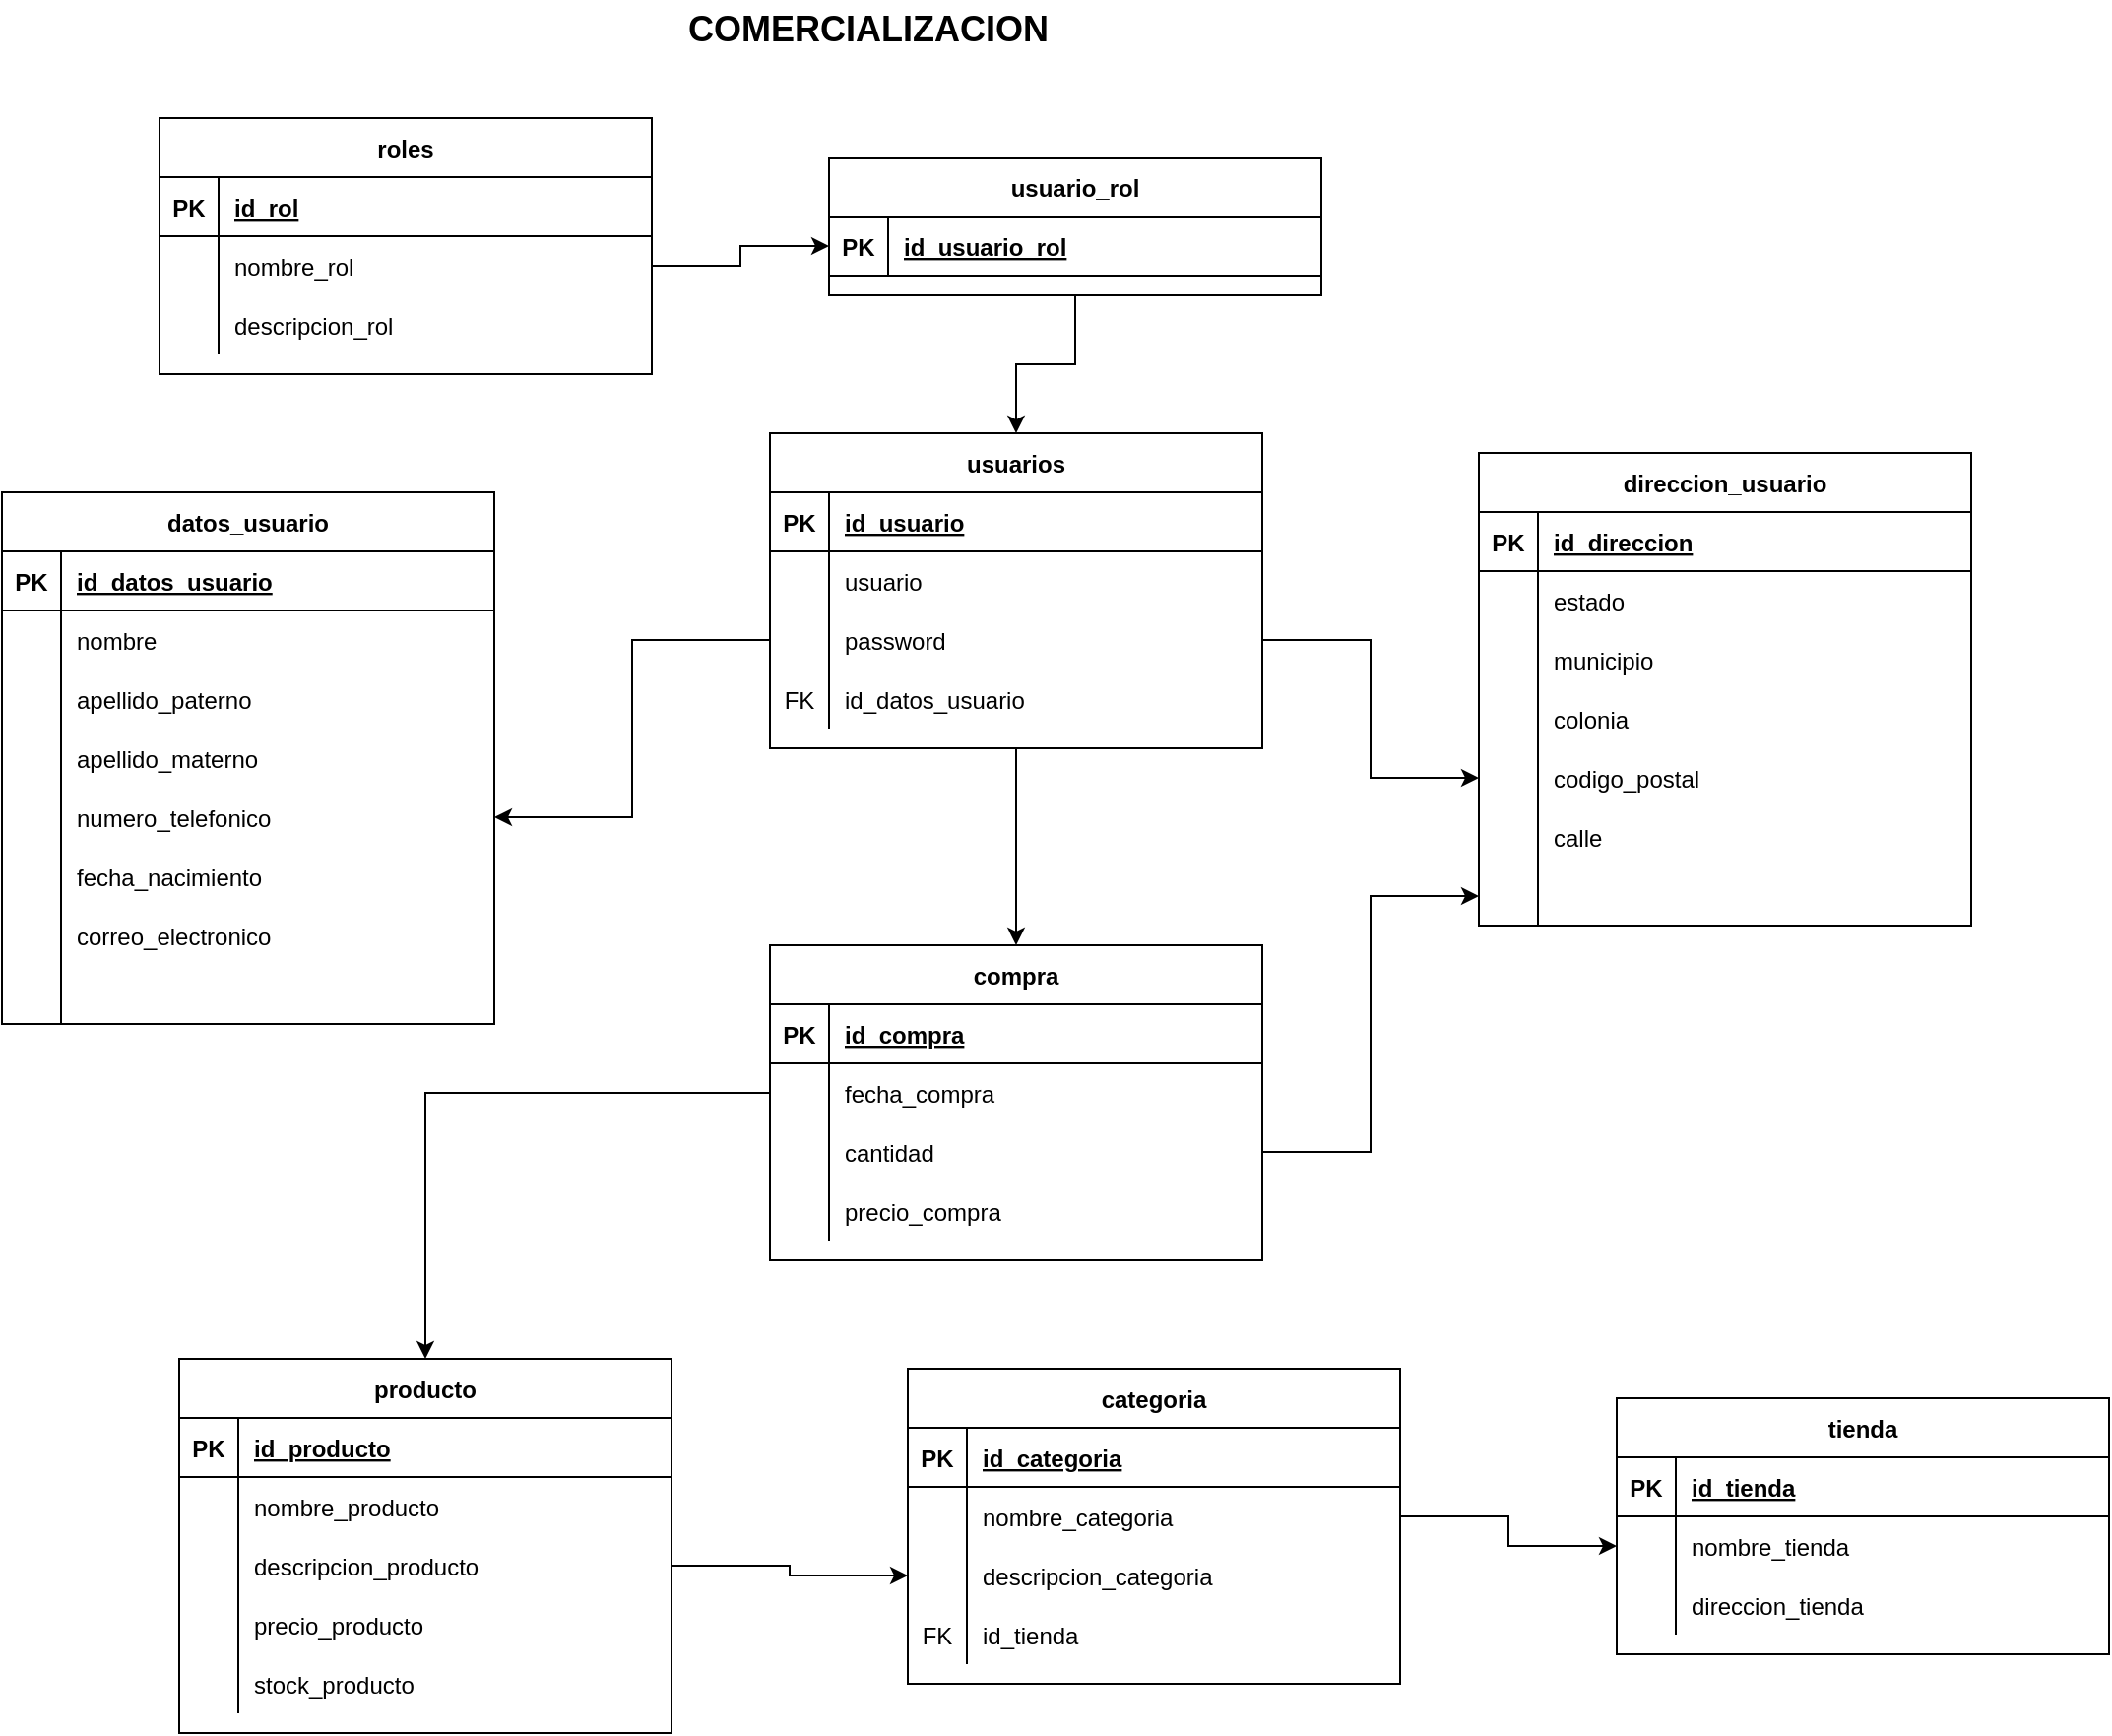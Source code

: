 <mxfile version="18.2.0" type="device"><diagram id="E3_RmDXBZIFgcLxeBBg-" name="Page-1"><mxGraphModel dx="1108" dy="482" grid="1" gridSize="10" guides="1" tooltips="1" connect="1" arrows="1" fold="1" page="1" pageScale="1" pageWidth="850" pageHeight="1100" math="0" shadow="0" extFonts="Permanent Marker^https://fonts.googleapis.com/css?family=Permanent+Marker"><root><mxCell id="0"/><mxCell id="1" parent="0"/><mxCell id="ypUv9PAJulXquZv0Uv5k-9" style="edgeStyle=orthogonalEdgeStyle;rounded=0;orthogonalLoop=1;jettySize=auto;html=1;exitX=0.5;exitY=1;exitDx=0;exitDy=0;entryX=0.5;entryY=0;entryDx=0;entryDy=0;" parent="1" source="C-vyLk0tnHw3VtMMgP7b-13" target="yw0aha5kD6d9BpJVE51j-119" edge="1"><mxGeometry relative="1" as="geometry"/></mxCell><mxCell id="C-vyLk0tnHw3VtMMgP7b-13" value="usuarios" style="shape=table;startSize=30;container=1;collapsible=1;childLayout=tableLayout;fixedRows=1;rowLines=0;fontStyle=1;align=center;resizeLast=1;" parent="1" vertex="1"><mxGeometry x="440" y="250" width="250" height="160" as="geometry"><mxRectangle x="100" y="260" width="80" height="30" as="alternateBounds"/></mxGeometry></mxCell><mxCell id="C-vyLk0tnHw3VtMMgP7b-14" value="" style="shape=partialRectangle;collapsible=0;dropTarget=0;pointerEvents=0;fillColor=none;points=[[0,0.5],[1,0.5]];portConstraint=eastwest;top=0;left=0;right=0;bottom=1;" parent="C-vyLk0tnHw3VtMMgP7b-13" vertex="1"><mxGeometry y="30" width="250" height="30" as="geometry"/></mxCell><mxCell id="C-vyLk0tnHw3VtMMgP7b-15" value="PK" style="shape=partialRectangle;overflow=hidden;connectable=0;fillColor=none;top=0;left=0;bottom=0;right=0;fontStyle=1;" parent="C-vyLk0tnHw3VtMMgP7b-14" vertex="1"><mxGeometry width="30" height="30" as="geometry"><mxRectangle width="30" height="30" as="alternateBounds"/></mxGeometry></mxCell><mxCell id="C-vyLk0tnHw3VtMMgP7b-16" value="id_usuario" style="shape=partialRectangle;overflow=hidden;connectable=0;fillColor=none;top=0;left=0;bottom=0;right=0;align=left;spacingLeft=6;fontStyle=5;" parent="C-vyLk0tnHw3VtMMgP7b-14" vertex="1"><mxGeometry x="30" width="220" height="30" as="geometry"><mxRectangle width="220" height="30" as="alternateBounds"/></mxGeometry></mxCell><mxCell id="C-vyLk0tnHw3VtMMgP7b-17" value="" style="shape=partialRectangle;collapsible=0;dropTarget=0;pointerEvents=0;fillColor=none;points=[[0,0.5],[1,0.5]];portConstraint=eastwest;top=0;left=0;right=0;bottom=0;" parent="C-vyLk0tnHw3VtMMgP7b-13" vertex="1"><mxGeometry y="60" width="250" height="30" as="geometry"/></mxCell><mxCell id="C-vyLk0tnHw3VtMMgP7b-18" value="" style="shape=partialRectangle;overflow=hidden;connectable=0;fillColor=none;top=0;left=0;bottom=0;right=0;" parent="C-vyLk0tnHw3VtMMgP7b-17" vertex="1"><mxGeometry width="30" height="30" as="geometry"><mxRectangle width="30" height="30" as="alternateBounds"/></mxGeometry></mxCell><mxCell id="C-vyLk0tnHw3VtMMgP7b-19" value="usuario" style="shape=partialRectangle;overflow=hidden;connectable=0;fillColor=none;top=0;left=0;bottom=0;right=0;align=left;spacingLeft=6;" parent="C-vyLk0tnHw3VtMMgP7b-17" vertex="1"><mxGeometry x="30" width="220" height="30" as="geometry"><mxRectangle width="220" height="30" as="alternateBounds"/></mxGeometry></mxCell><mxCell id="ypUv9PAJulXquZv0Uv5k-4" value="" style="shape=partialRectangle;collapsible=0;dropTarget=0;pointerEvents=0;fillColor=none;points=[[0,0.5],[1,0.5]];portConstraint=eastwest;top=0;left=0;right=0;bottom=0;" parent="C-vyLk0tnHw3VtMMgP7b-13" vertex="1"><mxGeometry y="90" width="250" height="30" as="geometry"/></mxCell><mxCell id="ypUv9PAJulXquZv0Uv5k-5" value="" style="shape=partialRectangle;overflow=hidden;connectable=0;fillColor=none;top=0;left=0;bottom=0;right=0;" parent="ypUv9PAJulXquZv0Uv5k-4" vertex="1"><mxGeometry width="30" height="30" as="geometry"><mxRectangle width="30" height="30" as="alternateBounds"/></mxGeometry></mxCell><mxCell id="ypUv9PAJulXquZv0Uv5k-6" value="password" style="shape=partialRectangle;overflow=hidden;connectable=0;fillColor=none;top=0;left=0;bottom=0;right=0;align=left;spacingLeft=6;" parent="ypUv9PAJulXquZv0Uv5k-4" vertex="1"><mxGeometry x="30" width="220" height="30" as="geometry"><mxRectangle width="220" height="30" as="alternateBounds"/></mxGeometry></mxCell><mxCell id="C-vyLk0tnHw3VtMMgP7b-20" value="" style="shape=partialRectangle;collapsible=0;dropTarget=0;pointerEvents=0;fillColor=none;points=[[0,0.5],[1,0.5]];portConstraint=eastwest;top=0;left=0;right=0;bottom=0;" parent="C-vyLk0tnHw3VtMMgP7b-13" vertex="1"><mxGeometry y="120" width="250" height="30" as="geometry"/></mxCell><mxCell id="C-vyLk0tnHw3VtMMgP7b-21" value="FK" style="shape=partialRectangle;overflow=hidden;connectable=0;fillColor=none;top=0;left=0;bottom=0;right=0;" parent="C-vyLk0tnHw3VtMMgP7b-20" vertex="1"><mxGeometry width="30" height="30" as="geometry"><mxRectangle width="30" height="30" as="alternateBounds"/></mxGeometry></mxCell><mxCell id="C-vyLk0tnHw3VtMMgP7b-22" value="id_datos_usuario" style="shape=partialRectangle;overflow=hidden;connectable=0;fillColor=none;top=0;left=0;bottom=0;right=0;align=left;spacingLeft=6;" parent="C-vyLk0tnHw3VtMMgP7b-20" vertex="1"><mxGeometry x="30" width="220" height="30" as="geometry"><mxRectangle width="220" height="30" as="alternateBounds"/></mxGeometry></mxCell><mxCell id="yw0aha5kD6d9BpJVE51j-1" value="&lt;font style=&quot;vertical-align: inherit&quot;&gt;&lt;font style=&quot;vertical-align: inherit&quot;&gt;&lt;font style=&quot;vertical-align: inherit&quot;&gt;&lt;font style=&quot;vertical-align: inherit&quot;&gt;&lt;font style=&quot;vertical-align: inherit&quot;&gt;&lt;font style=&quot;vertical-align: inherit ; font-size: 18px&quot;&gt;&lt;b&gt;COMERCIALIZACION&lt;/b&gt;&lt;/font&gt;&lt;/font&gt;&lt;/font&gt;&lt;/font&gt;&lt;/font&gt;&lt;/font&gt;" style="text;html=1;strokeColor=none;fillColor=none;align=center;verticalAlign=middle;whiteSpace=wrap;rounded=0;" parent="1" vertex="1"><mxGeometry x="430" y="30" width="120" height="30" as="geometry"/></mxCell><mxCell id="yw0aha5kD6d9BpJVE51j-21" value="datos_usuario" style="shape=table;startSize=30;container=1;collapsible=1;childLayout=tableLayout;fixedRows=1;rowLines=0;fontStyle=1;align=center;resizeLast=1;" parent="1" vertex="1"><mxGeometry x="50" y="280" width="250" height="270" as="geometry"><mxRectangle x="110" y="440" width="110" height="30" as="alternateBounds"/></mxGeometry></mxCell><mxCell id="yw0aha5kD6d9BpJVE51j-22" value="" style="shape=partialRectangle;collapsible=0;dropTarget=0;pointerEvents=0;fillColor=none;points=[[0,0.5],[1,0.5]];portConstraint=eastwest;top=0;left=0;right=0;bottom=1;" parent="yw0aha5kD6d9BpJVE51j-21" vertex="1"><mxGeometry y="30" width="250" height="30" as="geometry"/></mxCell><mxCell id="yw0aha5kD6d9BpJVE51j-23" value="PK" style="shape=partialRectangle;overflow=hidden;connectable=0;fillColor=none;top=0;left=0;bottom=0;right=0;fontStyle=1;" parent="yw0aha5kD6d9BpJVE51j-22" vertex="1"><mxGeometry width="30" height="30" as="geometry"><mxRectangle width="30" height="30" as="alternateBounds"/></mxGeometry></mxCell><mxCell id="yw0aha5kD6d9BpJVE51j-24" value="id_datos_usuario" style="shape=partialRectangle;overflow=hidden;connectable=0;fillColor=none;top=0;left=0;bottom=0;right=0;align=left;spacingLeft=6;fontStyle=5;" parent="yw0aha5kD6d9BpJVE51j-22" vertex="1"><mxGeometry x="30" width="220" height="30" as="geometry"><mxRectangle width="220" height="30" as="alternateBounds"/></mxGeometry></mxCell><mxCell id="yw0aha5kD6d9BpJVE51j-25" value="" style="shape=partialRectangle;collapsible=0;dropTarget=0;pointerEvents=0;fillColor=none;points=[[0,0.5],[1,0.5]];portConstraint=eastwest;top=0;left=0;right=0;bottom=0;" parent="yw0aha5kD6d9BpJVE51j-21" vertex="1"><mxGeometry y="60" width="250" height="30" as="geometry"/></mxCell><mxCell id="yw0aha5kD6d9BpJVE51j-26" value="" style="shape=partialRectangle;overflow=hidden;connectable=0;fillColor=none;top=0;left=0;bottom=0;right=0;" parent="yw0aha5kD6d9BpJVE51j-25" vertex="1"><mxGeometry width="30" height="30" as="geometry"><mxRectangle width="30" height="30" as="alternateBounds"/></mxGeometry></mxCell><mxCell id="yw0aha5kD6d9BpJVE51j-27" value="nombre" style="shape=partialRectangle;overflow=hidden;connectable=0;fillColor=none;top=0;left=0;bottom=0;right=0;align=left;spacingLeft=6;" parent="yw0aha5kD6d9BpJVE51j-25" vertex="1"><mxGeometry x="30" width="220" height="30" as="geometry"><mxRectangle width="220" height="30" as="alternateBounds"/></mxGeometry></mxCell><mxCell id="yw0aha5kD6d9BpJVE51j-28" value="" style="shape=partialRectangle;collapsible=0;dropTarget=0;pointerEvents=0;fillColor=none;points=[[0,0.5],[1,0.5]];portConstraint=eastwest;top=0;left=0;right=0;bottom=0;" parent="yw0aha5kD6d9BpJVE51j-21" vertex="1"><mxGeometry y="90" width="250" height="30" as="geometry"/></mxCell><mxCell id="yw0aha5kD6d9BpJVE51j-29" value="" style="shape=partialRectangle;overflow=hidden;connectable=0;fillColor=none;top=0;left=0;bottom=0;right=0;" parent="yw0aha5kD6d9BpJVE51j-28" vertex="1"><mxGeometry width="30" height="30" as="geometry"><mxRectangle width="30" height="30" as="alternateBounds"/></mxGeometry></mxCell><mxCell id="yw0aha5kD6d9BpJVE51j-30" value="apellido_paterno" style="shape=partialRectangle;overflow=hidden;connectable=0;fillColor=none;top=0;left=0;bottom=0;right=0;align=left;spacingLeft=6;" parent="yw0aha5kD6d9BpJVE51j-28" vertex="1"><mxGeometry x="30" width="220" height="30" as="geometry"><mxRectangle width="220" height="30" as="alternateBounds"/></mxGeometry></mxCell><mxCell id="yw0aha5kD6d9BpJVE51j-37" value="" style="shape=partialRectangle;collapsible=0;dropTarget=0;pointerEvents=0;fillColor=none;points=[[0,0.5],[1,0.5]];portConstraint=eastwest;top=0;left=0;right=0;bottom=0;" parent="yw0aha5kD6d9BpJVE51j-21" vertex="1"><mxGeometry y="120" width="250" height="30" as="geometry"/></mxCell><mxCell id="yw0aha5kD6d9BpJVE51j-38" value="" style="shape=partialRectangle;overflow=hidden;connectable=0;fillColor=none;top=0;left=0;bottom=0;right=0;" parent="yw0aha5kD6d9BpJVE51j-37" vertex="1"><mxGeometry width="30" height="30" as="geometry"><mxRectangle width="30" height="30" as="alternateBounds"/></mxGeometry></mxCell><mxCell id="yw0aha5kD6d9BpJVE51j-39" value="apellido_materno" style="shape=partialRectangle;overflow=hidden;connectable=0;fillColor=none;top=0;left=0;bottom=0;right=0;align=left;spacingLeft=6;" parent="yw0aha5kD6d9BpJVE51j-37" vertex="1"><mxGeometry x="30" width="220" height="30" as="geometry"><mxRectangle width="220" height="30" as="alternateBounds"/></mxGeometry></mxCell><mxCell id="yw0aha5kD6d9BpJVE51j-40" value="" style="shape=partialRectangle;collapsible=0;dropTarget=0;pointerEvents=0;fillColor=none;points=[[0,0.5],[1,0.5]];portConstraint=eastwest;top=0;left=0;right=0;bottom=0;" parent="yw0aha5kD6d9BpJVE51j-21" vertex="1"><mxGeometry y="150" width="250" height="30" as="geometry"/></mxCell><mxCell id="yw0aha5kD6d9BpJVE51j-41" value="" style="shape=partialRectangle;overflow=hidden;connectable=0;fillColor=none;top=0;left=0;bottom=0;right=0;" parent="yw0aha5kD6d9BpJVE51j-40" vertex="1"><mxGeometry width="30" height="30" as="geometry"><mxRectangle width="30" height="30" as="alternateBounds"/></mxGeometry></mxCell><mxCell id="yw0aha5kD6d9BpJVE51j-42" value="numero_telefonico" style="shape=partialRectangle;overflow=hidden;connectable=0;fillColor=none;top=0;left=0;bottom=0;right=0;align=left;spacingLeft=6;" parent="yw0aha5kD6d9BpJVE51j-40" vertex="1"><mxGeometry x="30" width="220" height="30" as="geometry"><mxRectangle width="220" height="30" as="alternateBounds"/></mxGeometry></mxCell><mxCell id="yw0aha5kD6d9BpJVE51j-43" value="" style="shape=partialRectangle;collapsible=0;dropTarget=0;pointerEvents=0;fillColor=none;points=[[0,0.5],[1,0.5]];portConstraint=eastwest;top=0;left=0;right=0;bottom=0;" parent="yw0aha5kD6d9BpJVE51j-21" vertex="1"><mxGeometry y="180" width="250" height="30" as="geometry"/></mxCell><mxCell id="yw0aha5kD6d9BpJVE51j-44" value="" style="shape=partialRectangle;overflow=hidden;connectable=0;fillColor=none;top=0;left=0;bottom=0;right=0;" parent="yw0aha5kD6d9BpJVE51j-43" vertex="1"><mxGeometry width="30" height="30" as="geometry"><mxRectangle width="30" height="30" as="alternateBounds"/></mxGeometry></mxCell><mxCell id="yw0aha5kD6d9BpJVE51j-45" value="fecha_nacimiento" style="shape=partialRectangle;overflow=hidden;connectable=0;fillColor=none;top=0;left=0;bottom=0;right=0;align=left;spacingLeft=6;" parent="yw0aha5kD6d9BpJVE51j-43" vertex="1"><mxGeometry x="30" width="220" height="30" as="geometry"><mxRectangle width="220" height="30" as="alternateBounds"/></mxGeometry></mxCell><mxCell id="__4eElcC8WLrM_t5o0QU-30" value="" style="shape=partialRectangle;collapsible=0;dropTarget=0;pointerEvents=0;fillColor=none;points=[[0,0.5],[1,0.5]];portConstraint=eastwest;top=0;left=0;right=0;bottom=0;" parent="yw0aha5kD6d9BpJVE51j-21" vertex="1"><mxGeometry y="210" width="250" height="30" as="geometry"/></mxCell><mxCell id="__4eElcC8WLrM_t5o0QU-31" value="" style="shape=partialRectangle;overflow=hidden;connectable=0;fillColor=none;top=0;left=0;bottom=0;right=0;" parent="__4eElcC8WLrM_t5o0QU-30" vertex="1"><mxGeometry width="30" height="30" as="geometry"><mxRectangle width="30" height="30" as="alternateBounds"/></mxGeometry></mxCell><mxCell id="__4eElcC8WLrM_t5o0QU-32" value="correo_electronico" style="shape=partialRectangle;overflow=hidden;connectable=0;fillColor=none;top=0;left=0;bottom=0;right=0;align=left;spacingLeft=6;" parent="__4eElcC8WLrM_t5o0QU-30" vertex="1"><mxGeometry x="30" width="220" height="30" as="geometry"><mxRectangle width="220" height="30" as="alternateBounds"/></mxGeometry></mxCell><mxCell id="yw0aha5kD6d9BpJVE51j-34" value="" style="shape=partialRectangle;collapsible=0;dropTarget=0;pointerEvents=0;fillColor=none;points=[[0,0.5],[1,0.5]];portConstraint=eastwest;top=0;left=0;right=0;bottom=0;" parent="yw0aha5kD6d9BpJVE51j-21" vertex="1"><mxGeometry y="240" width="250" height="30" as="geometry"/></mxCell><mxCell id="yw0aha5kD6d9BpJVE51j-35" value="" style="shape=partialRectangle;overflow=hidden;connectable=0;fillColor=none;top=0;left=0;bottom=0;right=0;" parent="yw0aha5kD6d9BpJVE51j-34" vertex="1"><mxGeometry width="30" height="30" as="geometry"><mxRectangle width="30" height="30" as="alternateBounds"/></mxGeometry></mxCell><mxCell id="yw0aha5kD6d9BpJVE51j-36" value="" style="shape=partialRectangle;overflow=hidden;connectable=0;fillColor=none;top=0;left=0;bottom=0;right=0;align=left;spacingLeft=6;" parent="yw0aha5kD6d9BpJVE51j-34" vertex="1"><mxGeometry x="30" width="220" height="30" as="geometry"><mxRectangle width="220" height="30" as="alternateBounds"/></mxGeometry></mxCell><mxCell id="yw0aha5kD6d9BpJVE51j-47" value="direccion_usuario" style="shape=table;startSize=30;container=1;collapsible=1;childLayout=tableLayout;fixedRows=1;rowLines=0;fontStyle=1;align=center;resizeLast=1;" parent="1" vertex="1"><mxGeometry x="800" y="260" width="250" height="240" as="geometry"><mxRectangle x="810" y="390" width="140" height="30" as="alternateBounds"/></mxGeometry></mxCell><mxCell id="yw0aha5kD6d9BpJVE51j-48" value="" style="shape=partialRectangle;collapsible=0;dropTarget=0;pointerEvents=0;fillColor=none;points=[[0,0.5],[1,0.5]];portConstraint=eastwest;top=0;left=0;right=0;bottom=1;" parent="yw0aha5kD6d9BpJVE51j-47" vertex="1"><mxGeometry y="30" width="250" height="30" as="geometry"/></mxCell><mxCell id="yw0aha5kD6d9BpJVE51j-49" value="PK" style="shape=partialRectangle;overflow=hidden;connectable=0;fillColor=none;top=0;left=0;bottom=0;right=0;fontStyle=1;" parent="yw0aha5kD6d9BpJVE51j-48" vertex="1"><mxGeometry width="30" height="30" as="geometry"><mxRectangle width="30" height="30" as="alternateBounds"/></mxGeometry></mxCell><mxCell id="yw0aha5kD6d9BpJVE51j-50" value="id_direccion" style="shape=partialRectangle;overflow=hidden;connectable=0;fillColor=none;top=0;left=0;bottom=0;right=0;align=left;spacingLeft=6;fontStyle=5;" parent="yw0aha5kD6d9BpJVE51j-48" vertex="1"><mxGeometry x="30" width="220" height="30" as="geometry"><mxRectangle width="220" height="30" as="alternateBounds"/></mxGeometry></mxCell><mxCell id="yw0aha5kD6d9BpJVE51j-51" value="" style="shape=partialRectangle;collapsible=0;dropTarget=0;pointerEvents=0;fillColor=none;points=[[0,0.5],[1,0.5]];portConstraint=eastwest;top=0;left=0;right=0;bottom=0;" parent="yw0aha5kD6d9BpJVE51j-47" vertex="1"><mxGeometry y="60" width="250" height="30" as="geometry"/></mxCell><mxCell id="yw0aha5kD6d9BpJVE51j-52" value="" style="shape=partialRectangle;overflow=hidden;connectable=0;fillColor=none;top=0;left=0;bottom=0;right=0;" parent="yw0aha5kD6d9BpJVE51j-51" vertex="1"><mxGeometry width="30" height="30" as="geometry"><mxRectangle width="30" height="30" as="alternateBounds"/></mxGeometry></mxCell><mxCell id="yw0aha5kD6d9BpJVE51j-53" value="estado" style="shape=partialRectangle;overflow=hidden;connectable=0;fillColor=none;top=0;left=0;bottom=0;right=0;align=left;spacingLeft=6;" parent="yw0aha5kD6d9BpJVE51j-51" vertex="1"><mxGeometry x="30" width="220" height="30" as="geometry"><mxRectangle width="220" height="30" as="alternateBounds"/></mxGeometry></mxCell><mxCell id="yw0aha5kD6d9BpJVE51j-54" value="" style="shape=partialRectangle;collapsible=0;dropTarget=0;pointerEvents=0;fillColor=none;points=[[0,0.5],[1,0.5]];portConstraint=eastwest;top=0;left=0;right=0;bottom=0;" parent="yw0aha5kD6d9BpJVE51j-47" vertex="1"><mxGeometry y="90" width="250" height="30" as="geometry"/></mxCell><mxCell id="yw0aha5kD6d9BpJVE51j-55" value="" style="shape=partialRectangle;overflow=hidden;connectable=0;fillColor=none;top=0;left=0;bottom=0;right=0;" parent="yw0aha5kD6d9BpJVE51j-54" vertex="1"><mxGeometry width="30" height="30" as="geometry"><mxRectangle width="30" height="30" as="alternateBounds"/></mxGeometry></mxCell><mxCell id="yw0aha5kD6d9BpJVE51j-56" value="municipio" style="shape=partialRectangle;overflow=hidden;connectable=0;fillColor=none;top=0;left=0;bottom=0;right=0;align=left;spacingLeft=6;" parent="yw0aha5kD6d9BpJVE51j-54" vertex="1"><mxGeometry x="30" width="220" height="30" as="geometry"><mxRectangle width="220" height="30" as="alternateBounds"/></mxGeometry></mxCell><mxCell id="yw0aha5kD6d9BpJVE51j-63" value="" style="shape=partialRectangle;collapsible=0;dropTarget=0;pointerEvents=0;fillColor=none;points=[[0,0.5],[1,0.5]];portConstraint=eastwest;top=0;left=0;right=0;bottom=0;" parent="yw0aha5kD6d9BpJVE51j-47" vertex="1"><mxGeometry y="120" width="250" height="30" as="geometry"/></mxCell><mxCell id="yw0aha5kD6d9BpJVE51j-64" value="" style="shape=partialRectangle;overflow=hidden;connectable=0;fillColor=none;top=0;left=0;bottom=0;right=0;" parent="yw0aha5kD6d9BpJVE51j-63" vertex="1"><mxGeometry width="30" height="30" as="geometry"><mxRectangle width="30" height="30" as="alternateBounds"/></mxGeometry></mxCell><mxCell id="yw0aha5kD6d9BpJVE51j-65" value="colonia" style="shape=partialRectangle;overflow=hidden;connectable=0;fillColor=none;top=0;left=0;bottom=0;right=0;align=left;spacingLeft=6;" parent="yw0aha5kD6d9BpJVE51j-63" vertex="1"><mxGeometry x="30" width="220" height="30" as="geometry"><mxRectangle width="220" height="30" as="alternateBounds"/></mxGeometry></mxCell><mxCell id="yw0aha5kD6d9BpJVE51j-69" value="" style="shape=partialRectangle;collapsible=0;dropTarget=0;pointerEvents=0;fillColor=none;points=[[0,0.5],[1,0.5]];portConstraint=eastwest;top=0;left=0;right=0;bottom=0;" parent="yw0aha5kD6d9BpJVE51j-47" vertex="1"><mxGeometry y="150" width="250" height="30" as="geometry"/></mxCell><mxCell id="yw0aha5kD6d9BpJVE51j-70" value="" style="shape=partialRectangle;overflow=hidden;connectable=0;fillColor=none;top=0;left=0;bottom=0;right=0;" parent="yw0aha5kD6d9BpJVE51j-69" vertex="1"><mxGeometry width="30" height="30" as="geometry"><mxRectangle width="30" height="30" as="alternateBounds"/></mxGeometry></mxCell><mxCell id="yw0aha5kD6d9BpJVE51j-71" value="codigo_postal" style="shape=partialRectangle;overflow=hidden;connectable=0;fillColor=none;top=0;left=0;bottom=0;right=0;align=left;spacingLeft=6;" parent="yw0aha5kD6d9BpJVE51j-69" vertex="1"><mxGeometry x="30" width="220" height="30" as="geometry"><mxRectangle width="220" height="30" as="alternateBounds"/></mxGeometry></mxCell><mxCell id="yw0aha5kD6d9BpJVE51j-72" value="" style="shape=partialRectangle;collapsible=0;dropTarget=0;pointerEvents=0;fillColor=none;points=[[0,0.5],[1,0.5]];portConstraint=eastwest;top=0;left=0;right=0;bottom=0;" parent="yw0aha5kD6d9BpJVE51j-47" vertex="1"><mxGeometry y="180" width="250" height="30" as="geometry"/></mxCell><mxCell id="yw0aha5kD6d9BpJVE51j-73" value="" style="shape=partialRectangle;overflow=hidden;connectable=0;fillColor=none;top=0;left=0;bottom=0;right=0;" parent="yw0aha5kD6d9BpJVE51j-72" vertex="1"><mxGeometry width="30" height="30" as="geometry"><mxRectangle width="30" height="30" as="alternateBounds"/></mxGeometry></mxCell><mxCell id="yw0aha5kD6d9BpJVE51j-74" value="calle" style="shape=partialRectangle;overflow=hidden;connectable=0;fillColor=none;top=0;left=0;bottom=0;right=0;align=left;spacingLeft=6;" parent="yw0aha5kD6d9BpJVE51j-72" vertex="1"><mxGeometry x="30" width="220" height="30" as="geometry"><mxRectangle width="220" height="30" as="alternateBounds"/></mxGeometry></mxCell><mxCell id="yw0aha5kD6d9BpJVE51j-57" value="" style="shape=partialRectangle;collapsible=0;dropTarget=0;pointerEvents=0;fillColor=none;points=[[0,0.5],[1,0.5]];portConstraint=eastwest;top=0;left=0;right=0;bottom=0;" parent="yw0aha5kD6d9BpJVE51j-47" vertex="1"><mxGeometry y="210" width="250" height="30" as="geometry"/></mxCell><mxCell id="yw0aha5kD6d9BpJVE51j-58" value="" style="shape=partialRectangle;overflow=hidden;connectable=0;fillColor=none;top=0;left=0;bottom=0;right=0;" parent="yw0aha5kD6d9BpJVE51j-57" vertex="1"><mxGeometry width="30" height="30" as="geometry"><mxRectangle width="30" height="30" as="alternateBounds"/></mxGeometry></mxCell><mxCell id="yw0aha5kD6d9BpJVE51j-59" value="" style="shape=partialRectangle;overflow=hidden;connectable=0;fillColor=none;top=0;left=0;bottom=0;right=0;align=left;spacingLeft=6;" parent="yw0aha5kD6d9BpJVE51j-57" vertex="1"><mxGeometry x="30" width="220" height="30" as="geometry"><mxRectangle width="220" height="30" as="alternateBounds"/></mxGeometry></mxCell><mxCell id="yw0aha5kD6d9BpJVE51j-76" value="tienda" style="shape=table;startSize=30;container=1;collapsible=1;childLayout=tableLayout;fixedRows=1;rowLines=0;fontStyle=1;align=center;resizeLast=1;" parent="1" vertex="1"><mxGeometry x="870" y="740" width="250" height="130" as="geometry"><mxRectangle x="110" y="780" width="70" height="30" as="alternateBounds"/></mxGeometry></mxCell><mxCell id="yw0aha5kD6d9BpJVE51j-77" value="" style="shape=partialRectangle;collapsible=0;dropTarget=0;pointerEvents=0;fillColor=none;points=[[0,0.5],[1,0.5]];portConstraint=eastwest;top=0;left=0;right=0;bottom=1;" parent="yw0aha5kD6d9BpJVE51j-76" vertex="1"><mxGeometry y="30" width="250" height="30" as="geometry"/></mxCell><mxCell id="yw0aha5kD6d9BpJVE51j-78" value="PK" style="shape=partialRectangle;overflow=hidden;connectable=0;fillColor=none;top=0;left=0;bottom=0;right=0;fontStyle=1;" parent="yw0aha5kD6d9BpJVE51j-77" vertex="1"><mxGeometry width="30" height="30" as="geometry"><mxRectangle width="30" height="30" as="alternateBounds"/></mxGeometry></mxCell><mxCell id="yw0aha5kD6d9BpJVE51j-79" value="id_tienda" style="shape=partialRectangle;overflow=hidden;connectable=0;fillColor=none;top=0;left=0;bottom=0;right=0;align=left;spacingLeft=6;fontStyle=5;" parent="yw0aha5kD6d9BpJVE51j-77" vertex="1"><mxGeometry x="30" width="220" height="30" as="geometry"><mxRectangle width="220" height="30" as="alternateBounds"/></mxGeometry></mxCell><mxCell id="yw0aha5kD6d9BpJVE51j-80" value="" style="shape=partialRectangle;collapsible=0;dropTarget=0;pointerEvents=0;fillColor=none;points=[[0,0.5],[1,0.5]];portConstraint=eastwest;top=0;left=0;right=0;bottom=0;" parent="yw0aha5kD6d9BpJVE51j-76" vertex="1"><mxGeometry y="60" width="250" height="30" as="geometry"/></mxCell><mxCell id="yw0aha5kD6d9BpJVE51j-81" value="" style="shape=partialRectangle;overflow=hidden;connectable=0;fillColor=none;top=0;left=0;bottom=0;right=0;" parent="yw0aha5kD6d9BpJVE51j-80" vertex="1"><mxGeometry width="30" height="30" as="geometry"><mxRectangle width="30" height="30" as="alternateBounds"/></mxGeometry></mxCell><mxCell id="yw0aha5kD6d9BpJVE51j-82" value="nombre_tienda" style="shape=partialRectangle;overflow=hidden;connectable=0;fillColor=none;top=0;left=0;bottom=0;right=0;align=left;spacingLeft=6;" parent="yw0aha5kD6d9BpJVE51j-80" vertex="1"><mxGeometry x="30" width="220" height="30" as="geometry"><mxRectangle width="220" height="30" as="alternateBounds"/></mxGeometry></mxCell><mxCell id="yw0aha5kD6d9BpJVE51j-83" value="" style="shape=partialRectangle;collapsible=0;dropTarget=0;pointerEvents=0;fillColor=none;points=[[0,0.5],[1,0.5]];portConstraint=eastwest;top=0;left=0;right=0;bottom=0;" parent="yw0aha5kD6d9BpJVE51j-76" vertex="1"><mxGeometry y="90" width="250" height="30" as="geometry"/></mxCell><mxCell id="yw0aha5kD6d9BpJVE51j-84" value="" style="shape=partialRectangle;overflow=hidden;connectable=0;fillColor=none;top=0;left=0;bottom=0;right=0;" parent="yw0aha5kD6d9BpJVE51j-83" vertex="1"><mxGeometry width="30" height="30" as="geometry"><mxRectangle width="30" height="30" as="alternateBounds"/></mxGeometry></mxCell><mxCell id="yw0aha5kD6d9BpJVE51j-85" value="direccion_tienda" style="shape=partialRectangle;overflow=hidden;connectable=0;fillColor=none;top=0;left=0;bottom=0;right=0;align=left;spacingLeft=6;" parent="yw0aha5kD6d9BpJVE51j-83" vertex="1"><mxGeometry x="30" width="220" height="30" as="geometry"><mxRectangle width="220" height="30" as="alternateBounds"/></mxGeometry></mxCell><mxCell id="yw0aha5kD6d9BpJVE51j-88" value="categoria" style="shape=table;startSize=30;container=1;collapsible=1;childLayout=tableLayout;fixedRows=1;rowLines=0;fontStyle=1;align=center;resizeLast=1;" parent="1" vertex="1"><mxGeometry x="510" y="725" width="250" height="160" as="geometry"><mxRectangle x="490" y="770" width="90" height="30" as="alternateBounds"/></mxGeometry></mxCell><mxCell id="yw0aha5kD6d9BpJVE51j-89" value="" style="shape=partialRectangle;collapsible=0;dropTarget=0;pointerEvents=0;fillColor=none;points=[[0,0.5],[1,0.5]];portConstraint=eastwest;top=0;left=0;right=0;bottom=1;" parent="yw0aha5kD6d9BpJVE51j-88" vertex="1"><mxGeometry y="30" width="250" height="30" as="geometry"/></mxCell><mxCell id="yw0aha5kD6d9BpJVE51j-90" value="PK" style="shape=partialRectangle;overflow=hidden;connectable=0;fillColor=none;top=0;left=0;bottom=0;right=0;fontStyle=1;" parent="yw0aha5kD6d9BpJVE51j-89" vertex="1"><mxGeometry width="30" height="30" as="geometry"><mxRectangle width="30" height="30" as="alternateBounds"/></mxGeometry></mxCell><mxCell id="yw0aha5kD6d9BpJVE51j-91" value="id_categoria" style="shape=partialRectangle;overflow=hidden;connectable=0;fillColor=none;top=0;left=0;bottom=0;right=0;align=left;spacingLeft=6;fontStyle=5;" parent="yw0aha5kD6d9BpJVE51j-89" vertex="1"><mxGeometry x="30" width="220" height="30" as="geometry"><mxRectangle width="220" height="30" as="alternateBounds"/></mxGeometry></mxCell><mxCell id="yw0aha5kD6d9BpJVE51j-92" value="" style="shape=partialRectangle;collapsible=0;dropTarget=0;pointerEvents=0;fillColor=none;points=[[0,0.5],[1,0.5]];portConstraint=eastwest;top=0;left=0;right=0;bottom=0;" parent="yw0aha5kD6d9BpJVE51j-88" vertex="1"><mxGeometry y="60" width="250" height="30" as="geometry"/></mxCell><mxCell id="yw0aha5kD6d9BpJVE51j-93" value="" style="shape=partialRectangle;overflow=hidden;connectable=0;fillColor=none;top=0;left=0;bottom=0;right=0;" parent="yw0aha5kD6d9BpJVE51j-92" vertex="1"><mxGeometry width="30" height="30" as="geometry"><mxRectangle width="30" height="30" as="alternateBounds"/></mxGeometry></mxCell><mxCell id="yw0aha5kD6d9BpJVE51j-94" value="nombre_categoria" style="shape=partialRectangle;overflow=hidden;connectable=0;fillColor=none;top=0;left=0;bottom=0;right=0;align=left;spacingLeft=6;" parent="yw0aha5kD6d9BpJVE51j-92" vertex="1"><mxGeometry x="30" width="220" height="30" as="geometry"><mxRectangle width="220" height="30" as="alternateBounds"/></mxGeometry></mxCell><mxCell id="yw0aha5kD6d9BpJVE51j-95" value="" style="shape=partialRectangle;collapsible=0;dropTarget=0;pointerEvents=0;fillColor=none;points=[[0,0.5],[1,0.5]];portConstraint=eastwest;top=0;left=0;right=0;bottom=0;" parent="yw0aha5kD6d9BpJVE51j-88" vertex="1"><mxGeometry y="90" width="250" height="30" as="geometry"/></mxCell><mxCell id="yw0aha5kD6d9BpJVE51j-96" value="" style="shape=partialRectangle;overflow=hidden;connectable=0;fillColor=none;top=0;left=0;bottom=0;right=0;" parent="yw0aha5kD6d9BpJVE51j-95" vertex="1"><mxGeometry width="30" height="30" as="geometry"><mxRectangle width="30" height="30" as="alternateBounds"/></mxGeometry></mxCell><mxCell id="yw0aha5kD6d9BpJVE51j-97" value="descripcion_categoria" style="shape=partialRectangle;overflow=hidden;connectable=0;fillColor=none;top=0;left=0;bottom=0;right=0;align=left;spacingLeft=6;" parent="yw0aha5kD6d9BpJVE51j-95" vertex="1"><mxGeometry x="30" width="220" height="30" as="geometry"><mxRectangle width="220" height="30" as="alternateBounds"/></mxGeometry></mxCell><mxCell id="yw0aha5kD6d9BpJVE51j-98" value="" style="shape=partialRectangle;collapsible=0;dropTarget=0;pointerEvents=0;fillColor=none;points=[[0,0.5],[1,0.5]];portConstraint=eastwest;top=0;left=0;right=0;bottom=0;" parent="yw0aha5kD6d9BpJVE51j-88" vertex="1"><mxGeometry y="120" width="250" height="30" as="geometry"/></mxCell><mxCell id="yw0aha5kD6d9BpJVE51j-99" value="FK" style="shape=partialRectangle;overflow=hidden;connectable=0;fillColor=none;top=0;left=0;bottom=0;right=0;" parent="yw0aha5kD6d9BpJVE51j-98" vertex="1"><mxGeometry width="30" height="30" as="geometry"><mxRectangle width="30" height="30" as="alternateBounds"/></mxGeometry></mxCell><mxCell id="yw0aha5kD6d9BpJVE51j-100" value="id_tienda" style="shape=partialRectangle;overflow=hidden;connectable=0;fillColor=none;top=0;left=0;bottom=0;right=0;align=left;spacingLeft=6;" parent="yw0aha5kD6d9BpJVE51j-98" vertex="1"><mxGeometry x="30" width="220" height="30" as="geometry"><mxRectangle width="220" height="30" as="alternateBounds"/></mxGeometry></mxCell><mxCell id="yw0aha5kD6d9BpJVE51j-102" value="producto" style="shape=table;startSize=30;container=1;collapsible=1;childLayout=tableLayout;fixedRows=1;rowLines=0;fontStyle=1;align=center;resizeLast=1;" parent="1" vertex="1"><mxGeometry x="140" y="720" width="250" height="190" as="geometry"><mxRectangle x="490" y="990" width="80" height="30" as="alternateBounds"/></mxGeometry></mxCell><mxCell id="yw0aha5kD6d9BpJVE51j-103" value="" style="shape=partialRectangle;collapsible=0;dropTarget=0;pointerEvents=0;fillColor=none;points=[[0,0.5],[1,0.5]];portConstraint=eastwest;top=0;left=0;right=0;bottom=1;" parent="yw0aha5kD6d9BpJVE51j-102" vertex="1"><mxGeometry y="30" width="250" height="30" as="geometry"/></mxCell><mxCell id="yw0aha5kD6d9BpJVE51j-104" value="PK" style="shape=partialRectangle;overflow=hidden;connectable=0;fillColor=none;top=0;left=0;bottom=0;right=0;fontStyle=1;" parent="yw0aha5kD6d9BpJVE51j-103" vertex="1"><mxGeometry width="30" height="30" as="geometry"><mxRectangle width="30" height="30" as="alternateBounds"/></mxGeometry></mxCell><mxCell id="yw0aha5kD6d9BpJVE51j-105" value="id_producto" style="shape=partialRectangle;overflow=hidden;connectable=0;fillColor=none;top=0;left=0;bottom=0;right=0;align=left;spacingLeft=6;fontStyle=5;" parent="yw0aha5kD6d9BpJVE51j-103" vertex="1"><mxGeometry x="30" width="220" height="30" as="geometry"><mxRectangle width="220" height="30" as="alternateBounds"/></mxGeometry></mxCell><mxCell id="yw0aha5kD6d9BpJVE51j-106" value="" style="shape=partialRectangle;collapsible=0;dropTarget=0;pointerEvents=0;fillColor=none;points=[[0,0.5],[1,0.5]];portConstraint=eastwest;top=0;left=0;right=0;bottom=0;" parent="yw0aha5kD6d9BpJVE51j-102" vertex="1"><mxGeometry y="60" width="250" height="30" as="geometry"/></mxCell><mxCell id="yw0aha5kD6d9BpJVE51j-107" value="" style="shape=partialRectangle;overflow=hidden;connectable=0;fillColor=none;top=0;left=0;bottom=0;right=0;" parent="yw0aha5kD6d9BpJVE51j-106" vertex="1"><mxGeometry width="30" height="30" as="geometry"><mxRectangle width="30" height="30" as="alternateBounds"/></mxGeometry></mxCell><mxCell id="yw0aha5kD6d9BpJVE51j-108" value="nombre_producto" style="shape=partialRectangle;overflow=hidden;connectable=0;fillColor=none;top=0;left=0;bottom=0;right=0;align=left;spacingLeft=6;" parent="yw0aha5kD6d9BpJVE51j-106" vertex="1"><mxGeometry x="30" width="220" height="30" as="geometry"><mxRectangle width="220" height="30" as="alternateBounds"/></mxGeometry></mxCell><mxCell id="yw0aha5kD6d9BpJVE51j-109" value="" style="shape=partialRectangle;collapsible=0;dropTarget=0;pointerEvents=0;fillColor=none;points=[[0,0.5],[1,0.5]];portConstraint=eastwest;top=0;left=0;right=0;bottom=0;" parent="yw0aha5kD6d9BpJVE51j-102" vertex="1"><mxGeometry y="90" width="250" height="30" as="geometry"/></mxCell><mxCell id="yw0aha5kD6d9BpJVE51j-110" value="" style="shape=partialRectangle;overflow=hidden;connectable=0;fillColor=none;top=0;left=0;bottom=0;right=0;" parent="yw0aha5kD6d9BpJVE51j-109" vertex="1"><mxGeometry width="30" height="30" as="geometry"><mxRectangle width="30" height="30" as="alternateBounds"/></mxGeometry></mxCell><mxCell id="yw0aha5kD6d9BpJVE51j-111" value="descripcion_producto" style="shape=partialRectangle;overflow=hidden;connectable=0;fillColor=none;top=0;left=0;bottom=0;right=0;align=left;spacingLeft=6;" parent="yw0aha5kD6d9BpJVE51j-109" vertex="1"><mxGeometry x="30" width="220" height="30" as="geometry"><mxRectangle width="220" height="30" as="alternateBounds"/></mxGeometry></mxCell><mxCell id="__4eElcC8WLrM_t5o0QU-3" value="" style="shape=partialRectangle;collapsible=0;dropTarget=0;pointerEvents=0;fillColor=none;points=[[0,0.5],[1,0.5]];portConstraint=eastwest;top=0;left=0;right=0;bottom=0;" parent="yw0aha5kD6d9BpJVE51j-102" vertex="1"><mxGeometry y="120" width="250" height="30" as="geometry"/></mxCell><mxCell id="__4eElcC8WLrM_t5o0QU-4" value="" style="shape=partialRectangle;overflow=hidden;connectable=0;fillColor=none;top=0;left=0;bottom=0;right=0;" parent="__4eElcC8WLrM_t5o0QU-3" vertex="1"><mxGeometry width="30" height="30" as="geometry"><mxRectangle width="30" height="30" as="alternateBounds"/></mxGeometry></mxCell><mxCell id="__4eElcC8WLrM_t5o0QU-5" value="precio_producto" style="shape=partialRectangle;overflow=hidden;connectable=0;fillColor=none;top=0;left=0;bottom=0;right=0;align=left;spacingLeft=6;" parent="__4eElcC8WLrM_t5o0QU-3" vertex="1"><mxGeometry x="30" width="220" height="30" as="geometry"><mxRectangle width="220" height="30" as="alternateBounds"/></mxGeometry></mxCell><mxCell id="yw0aha5kD6d9BpJVE51j-115" value="" style="shape=partialRectangle;collapsible=0;dropTarget=0;pointerEvents=0;fillColor=none;points=[[0,0.5],[1,0.5]];portConstraint=eastwest;top=0;left=0;right=0;bottom=0;" parent="yw0aha5kD6d9BpJVE51j-102" vertex="1"><mxGeometry y="150" width="250" height="30" as="geometry"/></mxCell><mxCell id="yw0aha5kD6d9BpJVE51j-116" value="" style="shape=partialRectangle;overflow=hidden;connectable=0;fillColor=none;top=0;left=0;bottom=0;right=0;" parent="yw0aha5kD6d9BpJVE51j-115" vertex="1"><mxGeometry width="30" height="30" as="geometry"><mxRectangle width="30" height="30" as="alternateBounds"/></mxGeometry></mxCell><mxCell id="yw0aha5kD6d9BpJVE51j-117" value="stock_producto" style="shape=partialRectangle;overflow=hidden;connectable=0;fillColor=none;top=0;left=0;bottom=0;right=0;align=left;spacingLeft=6;" parent="yw0aha5kD6d9BpJVE51j-115" vertex="1"><mxGeometry x="30" width="220" height="30" as="geometry"><mxRectangle width="220" height="30" as="alternateBounds"/></mxGeometry></mxCell><mxCell id="yw0aha5kD6d9BpJVE51j-119" value="compra" style="shape=table;startSize=30;container=1;collapsible=1;childLayout=tableLayout;fixedRows=1;rowLines=0;fontStyle=1;align=center;resizeLast=1;" parent="1" vertex="1"><mxGeometry x="440" y="510" width="250" height="160" as="geometry"><mxRectangle x="840" y="990" width="70" height="30" as="alternateBounds"/></mxGeometry></mxCell><mxCell id="yw0aha5kD6d9BpJVE51j-120" value="" style="shape=partialRectangle;collapsible=0;dropTarget=0;pointerEvents=0;fillColor=none;points=[[0,0.5],[1,0.5]];portConstraint=eastwest;top=0;left=0;right=0;bottom=1;" parent="yw0aha5kD6d9BpJVE51j-119" vertex="1"><mxGeometry y="30" width="250" height="30" as="geometry"/></mxCell><mxCell id="yw0aha5kD6d9BpJVE51j-121" value="PK" style="shape=partialRectangle;overflow=hidden;connectable=0;fillColor=none;top=0;left=0;bottom=0;right=0;fontStyle=1;" parent="yw0aha5kD6d9BpJVE51j-120" vertex="1"><mxGeometry width="30" height="30" as="geometry"><mxRectangle width="30" height="30" as="alternateBounds"/></mxGeometry></mxCell><mxCell id="yw0aha5kD6d9BpJVE51j-122" value="id_compra" style="shape=partialRectangle;overflow=hidden;connectable=0;fillColor=none;top=0;left=0;bottom=0;right=0;align=left;spacingLeft=6;fontStyle=5;" parent="yw0aha5kD6d9BpJVE51j-120" vertex="1"><mxGeometry x="30" width="220" height="30" as="geometry"><mxRectangle width="220" height="30" as="alternateBounds"/></mxGeometry></mxCell><mxCell id="yw0aha5kD6d9BpJVE51j-123" value="" style="shape=partialRectangle;collapsible=0;dropTarget=0;pointerEvents=0;fillColor=none;points=[[0,0.5],[1,0.5]];portConstraint=eastwest;top=0;left=0;right=0;bottom=0;" parent="yw0aha5kD6d9BpJVE51j-119" vertex="1"><mxGeometry y="60" width="250" height="30" as="geometry"/></mxCell><mxCell id="yw0aha5kD6d9BpJVE51j-124" value="" style="shape=partialRectangle;overflow=hidden;connectable=0;fillColor=none;top=0;left=0;bottom=0;right=0;" parent="yw0aha5kD6d9BpJVE51j-123" vertex="1"><mxGeometry width="30" height="30" as="geometry"><mxRectangle width="30" height="30" as="alternateBounds"/></mxGeometry></mxCell><mxCell id="yw0aha5kD6d9BpJVE51j-125" value="fecha_compra" style="shape=partialRectangle;overflow=hidden;connectable=0;fillColor=none;top=0;left=0;bottom=0;right=0;align=left;spacingLeft=6;" parent="yw0aha5kD6d9BpJVE51j-123" vertex="1"><mxGeometry x="30" width="220" height="30" as="geometry"><mxRectangle width="220" height="30" as="alternateBounds"/></mxGeometry></mxCell><mxCell id="__4eElcC8WLrM_t5o0QU-6" value="" style="shape=partialRectangle;collapsible=0;dropTarget=0;pointerEvents=0;fillColor=none;points=[[0,0.5],[1,0.5]];portConstraint=eastwest;top=0;left=0;right=0;bottom=0;" parent="yw0aha5kD6d9BpJVE51j-119" vertex="1"><mxGeometry y="90" width="250" height="30" as="geometry"/></mxCell><mxCell id="__4eElcC8WLrM_t5o0QU-7" value="" style="shape=partialRectangle;overflow=hidden;connectable=0;fillColor=none;top=0;left=0;bottom=0;right=0;" parent="__4eElcC8WLrM_t5o0QU-6" vertex="1"><mxGeometry width="30" height="30" as="geometry"><mxRectangle width="30" height="30" as="alternateBounds"/></mxGeometry></mxCell><mxCell id="__4eElcC8WLrM_t5o0QU-8" value="cantidad" style="shape=partialRectangle;overflow=hidden;connectable=0;fillColor=none;top=0;left=0;bottom=0;right=0;align=left;spacingLeft=6;" parent="__4eElcC8WLrM_t5o0QU-6" vertex="1"><mxGeometry x="30" width="220" height="30" as="geometry"><mxRectangle width="220" height="30" as="alternateBounds"/></mxGeometry></mxCell><mxCell id="__4eElcC8WLrM_t5o0QU-9" value="" style="shape=partialRectangle;collapsible=0;dropTarget=0;pointerEvents=0;fillColor=none;points=[[0,0.5],[1,0.5]];portConstraint=eastwest;top=0;left=0;right=0;bottom=0;" parent="yw0aha5kD6d9BpJVE51j-119" vertex="1"><mxGeometry y="120" width="250" height="30" as="geometry"/></mxCell><mxCell id="__4eElcC8WLrM_t5o0QU-10" value="" style="shape=partialRectangle;overflow=hidden;connectable=0;fillColor=none;top=0;left=0;bottom=0;right=0;" parent="__4eElcC8WLrM_t5o0QU-9" vertex="1"><mxGeometry width="30" height="30" as="geometry"><mxRectangle width="30" height="30" as="alternateBounds"/></mxGeometry></mxCell><mxCell id="__4eElcC8WLrM_t5o0QU-11" value="precio_compra" style="shape=partialRectangle;overflow=hidden;connectable=0;fillColor=none;top=0;left=0;bottom=0;right=0;align=left;spacingLeft=6;" parent="__4eElcC8WLrM_t5o0QU-9" vertex="1"><mxGeometry x="30" width="220" height="30" as="geometry"><mxRectangle width="220" height="30" as="alternateBounds"/></mxGeometry></mxCell><mxCell id="ypUv9PAJulXquZv0Uv5k-7" style="edgeStyle=orthogonalEdgeStyle;rounded=0;orthogonalLoop=1;jettySize=auto;html=1;exitX=0;exitY=0.5;exitDx=0;exitDy=0;entryX=1;entryY=0.5;entryDx=0;entryDy=0;" parent="1" source="ypUv9PAJulXquZv0Uv5k-4" target="yw0aha5kD6d9BpJVE51j-40" edge="1"><mxGeometry relative="1" as="geometry"/></mxCell><mxCell id="ypUv9PAJulXquZv0Uv5k-8" style="edgeStyle=orthogonalEdgeStyle;rounded=0;orthogonalLoop=1;jettySize=auto;html=1;exitX=1;exitY=0.5;exitDx=0;exitDy=0;entryX=0;entryY=0.5;entryDx=0;entryDy=0;" parent="1" source="ypUv9PAJulXquZv0Uv5k-4" target="yw0aha5kD6d9BpJVE51j-69" edge="1"><mxGeometry relative="1" as="geometry"/></mxCell><mxCell id="ypUv9PAJulXquZv0Uv5k-10" style="edgeStyle=orthogonalEdgeStyle;rounded=0;orthogonalLoop=1;jettySize=auto;html=1;exitX=0;exitY=0.5;exitDx=0;exitDy=0;entryX=0.5;entryY=0;entryDx=0;entryDy=0;" parent="1" source="yw0aha5kD6d9BpJVE51j-123" target="yw0aha5kD6d9BpJVE51j-102" edge="1"><mxGeometry relative="1" as="geometry"/></mxCell><mxCell id="ypUv9PAJulXquZv0Uv5k-11" style="edgeStyle=orthogonalEdgeStyle;rounded=0;orthogonalLoop=1;jettySize=auto;html=1;exitX=1;exitY=0.5;exitDx=0;exitDy=0;entryX=0;entryY=0.5;entryDx=0;entryDy=0;" parent="1" source="yw0aha5kD6d9BpJVE51j-109" target="yw0aha5kD6d9BpJVE51j-95" edge="1"><mxGeometry relative="1" as="geometry"/></mxCell><mxCell id="ypUv9PAJulXquZv0Uv5k-12" style="edgeStyle=orthogonalEdgeStyle;rounded=0;orthogonalLoop=1;jettySize=auto;html=1;exitX=1;exitY=0.5;exitDx=0;exitDy=0;entryX=0;entryY=0.5;entryDx=0;entryDy=0;" parent="1" source="yw0aha5kD6d9BpJVE51j-92" target="yw0aha5kD6d9BpJVE51j-80" edge="1"><mxGeometry relative="1" as="geometry"/></mxCell><mxCell id="ypUv9PAJulXquZv0Uv5k-13" style="edgeStyle=orthogonalEdgeStyle;rounded=0;orthogonalLoop=1;jettySize=auto;html=1;exitX=1;exitY=0.5;exitDx=0;exitDy=0;" parent="1" source="__4eElcC8WLrM_t5o0QU-6" target="yw0aha5kD6d9BpJVE51j-57" edge="1"><mxGeometry relative="1" as="geometry"><mxPoint x="940" y="510" as="targetPoint"/></mxGeometry></mxCell><mxCell id="vHjpBbwtSdGhgzUr4p6f-27" value="roles" style="shape=table;startSize=30;container=1;collapsible=1;childLayout=tableLayout;fixedRows=1;rowLines=0;fontStyle=1;align=center;resizeLast=1;" vertex="1" parent="1"><mxGeometry x="130" y="90" width="250" height="130" as="geometry"><mxRectangle x="490" y="770" width="90" height="30" as="alternateBounds"/></mxGeometry></mxCell><mxCell id="vHjpBbwtSdGhgzUr4p6f-28" value="" style="shape=partialRectangle;collapsible=0;dropTarget=0;pointerEvents=0;fillColor=none;points=[[0,0.5],[1,0.5]];portConstraint=eastwest;top=0;left=0;right=0;bottom=1;" vertex="1" parent="vHjpBbwtSdGhgzUr4p6f-27"><mxGeometry y="30" width="250" height="30" as="geometry"/></mxCell><mxCell id="vHjpBbwtSdGhgzUr4p6f-29" value="PK" style="shape=partialRectangle;overflow=hidden;connectable=0;fillColor=none;top=0;left=0;bottom=0;right=0;fontStyle=1;" vertex="1" parent="vHjpBbwtSdGhgzUr4p6f-28"><mxGeometry width="30" height="30" as="geometry"><mxRectangle width="30" height="30" as="alternateBounds"/></mxGeometry></mxCell><mxCell id="vHjpBbwtSdGhgzUr4p6f-30" value="id_rol" style="shape=partialRectangle;overflow=hidden;connectable=0;fillColor=none;top=0;left=0;bottom=0;right=0;align=left;spacingLeft=6;fontStyle=5;" vertex="1" parent="vHjpBbwtSdGhgzUr4p6f-28"><mxGeometry x="30" width="220" height="30" as="geometry"><mxRectangle width="220" height="30" as="alternateBounds"/></mxGeometry></mxCell><mxCell id="vHjpBbwtSdGhgzUr4p6f-31" value="" style="shape=partialRectangle;collapsible=0;dropTarget=0;pointerEvents=0;fillColor=none;points=[[0,0.5],[1,0.5]];portConstraint=eastwest;top=0;left=0;right=0;bottom=0;" vertex="1" parent="vHjpBbwtSdGhgzUr4p6f-27"><mxGeometry y="60" width="250" height="30" as="geometry"/></mxCell><mxCell id="vHjpBbwtSdGhgzUr4p6f-32" value="" style="shape=partialRectangle;overflow=hidden;connectable=0;fillColor=none;top=0;left=0;bottom=0;right=0;" vertex="1" parent="vHjpBbwtSdGhgzUr4p6f-31"><mxGeometry width="30" height="30" as="geometry"><mxRectangle width="30" height="30" as="alternateBounds"/></mxGeometry></mxCell><mxCell id="vHjpBbwtSdGhgzUr4p6f-33" value="nombre_rol" style="shape=partialRectangle;overflow=hidden;connectable=0;fillColor=none;top=0;left=0;bottom=0;right=0;align=left;spacingLeft=6;" vertex="1" parent="vHjpBbwtSdGhgzUr4p6f-31"><mxGeometry x="30" width="220" height="30" as="geometry"><mxRectangle width="220" height="30" as="alternateBounds"/></mxGeometry></mxCell><mxCell id="vHjpBbwtSdGhgzUr4p6f-34" value="" style="shape=partialRectangle;collapsible=0;dropTarget=0;pointerEvents=0;fillColor=none;points=[[0,0.5],[1,0.5]];portConstraint=eastwest;top=0;left=0;right=0;bottom=0;" vertex="1" parent="vHjpBbwtSdGhgzUr4p6f-27"><mxGeometry y="90" width="250" height="30" as="geometry"/></mxCell><mxCell id="vHjpBbwtSdGhgzUr4p6f-35" value="" style="shape=partialRectangle;overflow=hidden;connectable=0;fillColor=none;top=0;left=0;bottom=0;right=0;" vertex="1" parent="vHjpBbwtSdGhgzUr4p6f-34"><mxGeometry width="30" height="30" as="geometry"><mxRectangle width="30" height="30" as="alternateBounds"/></mxGeometry></mxCell><mxCell id="vHjpBbwtSdGhgzUr4p6f-36" value="descripcion_rol" style="shape=partialRectangle;overflow=hidden;connectable=0;fillColor=none;top=0;left=0;bottom=0;right=0;align=left;spacingLeft=6;" vertex="1" parent="vHjpBbwtSdGhgzUr4p6f-34"><mxGeometry x="30" width="220" height="30" as="geometry"><mxRectangle width="220" height="30" as="alternateBounds"/></mxGeometry></mxCell><mxCell id="vHjpBbwtSdGhgzUr4p6f-71" style="edgeStyle=orthogonalEdgeStyle;rounded=0;orthogonalLoop=1;jettySize=auto;html=1;exitX=0.5;exitY=1;exitDx=0;exitDy=0;" edge="1" parent="1" source="vHjpBbwtSdGhgzUr4p6f-50" target="C-vyLk0tnHw3VtMMgP7b-13"><mxGeometry relative="1" as="geometry"/></mxCell><mxCell id="vHjpBbwtSdGhgzUr4p6f-50" value="usuario_rol" style="shape=table;startSize=30;container=1;collapsible=1;childLayout=tableLayout;fixedRows=1;rowLines=0;fontStyle=1;align=center;resizeLast=1;" vertex="1" parent="1"><mxGeometry x="470" y="110" width="250" height="70" as="geometry"><mxRectangle x="490" y="770" width="90" height="30" as="alternateBounds"/></mxGeometry></mxCell><mxCell id="vHjpBbwtSdGhgzUr4p6f-51" value="" style="shape=partialRectangle;collapsible=0;dropTarget=0;pointerEvents=0;fillColor=none;points=[[0,0.5],[1,0.5]];portConstraint=eastwest;top=0;left=0;right=0;bottom=1;" vertex="1" parent="vHjpBbwtSdGhgzUr4p6f-50"><mxGeometry y="30" width="250" height="30" as="geometry"/></mxCell><mxCell id="vHjpBbwtSdGhgzUr4p6f-52" value="PK" style="shape=partialRectangle;overflow=hidden;connectable=0;fillColor=none;top=0;left=0;bottom=0;right=0;fontStyle=1;" vertex="1" parent="vHjpBbwtSdGhgzUr4p6f-51"><mxGeometry width="30" height="30" as="geometry"><mxRectangle width="30" height="30" as="alternateBounds"/></mxGeometry></mxCell><mxCell id="vHjpBbwtSdGhgzUr4p6f-53" value="id_usuario_rol" style="shape=partialRectangle;overflow=hidden;connectable=0;fillColor=none;top=0;left=0;bottom=0;right=0;align=left;spacingLeft=6;fontStyle=5;" vertex="1" parent="vHjpBbwtSdGhgzUr4p6f-51"><mxGeometry x="30" width="220" height="30" as="geometry"><mxRectangle width="220" height="30" as="alternateBounds"/></mxGeometry></mxCell><mxCell id="vHjpBbwtSdGhgzUr4p6f-70" style="edgeStyle=orthogonalEdgeStyle;rounded=0;orthogonalLoop=1;jettySize=auto;html=1;exitX=1;exitY=0.5;exitDx=0;exitDy=0;" edge="1" parent="1" source="vHjpBbwtSdGhgzUr4p6f-31" target="vHjpBbwtSdGhgzUr4p6f-51"><mxGeometry relative="1" as="geometry"/></mxCell></root></mxGraphModel></diagram></mxfile>